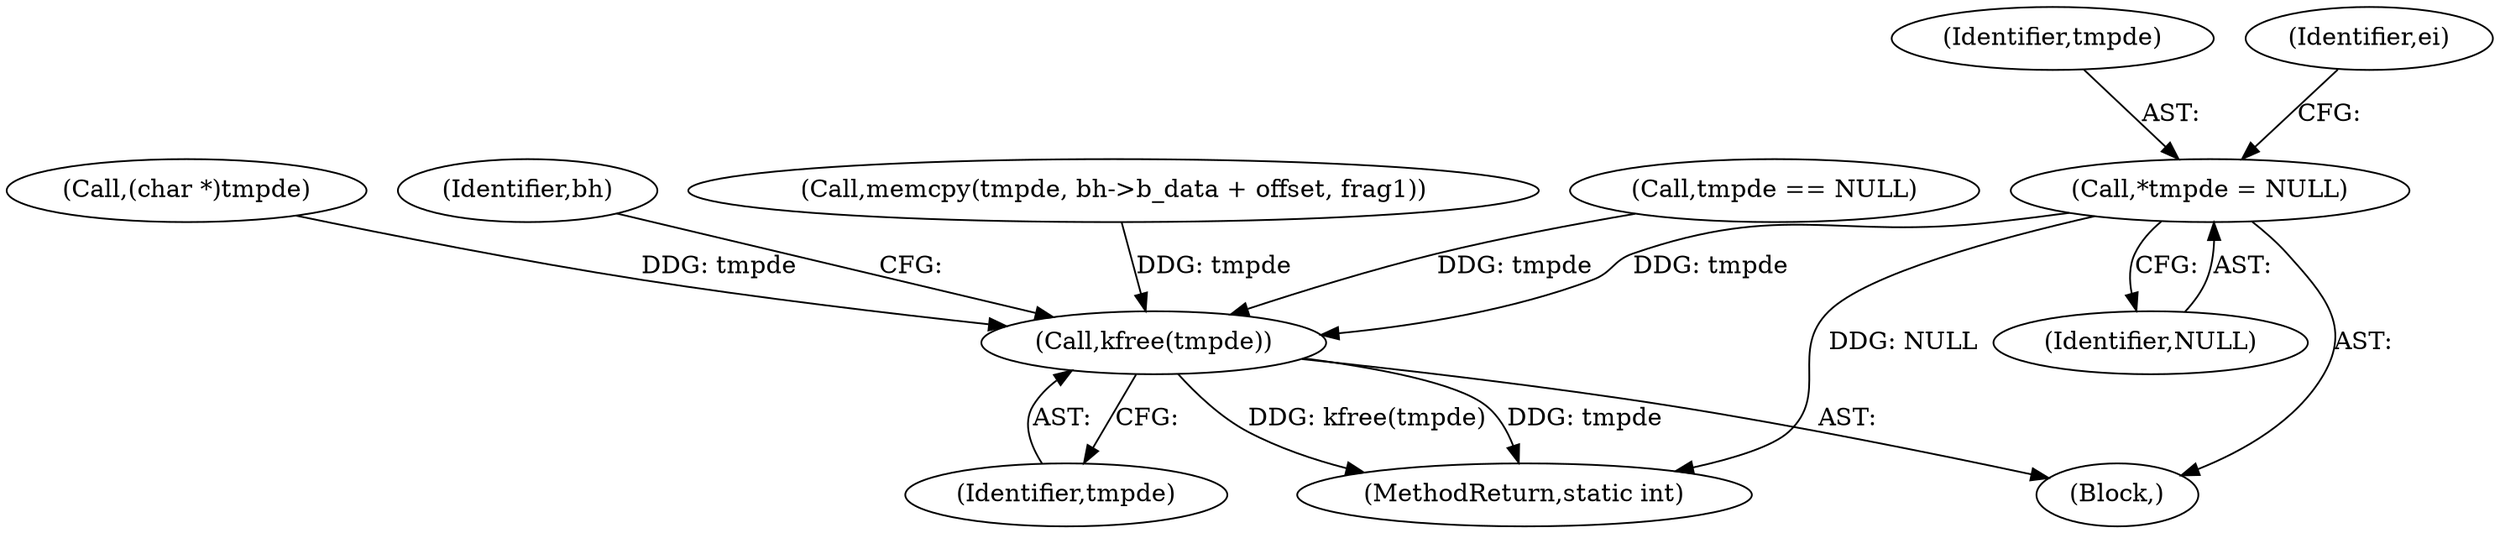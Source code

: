 digraph "0_linux_410dd3cf4c9b36f27ed4542ee18b1af5e68645a4_0@pointer" {
"1000145" [label="(Call,*tmpde = NULL)"];
"1000716" [label="(Call,kfree(tmpde))"];
"1000248" [label="(Call,(char *)tmpde)"];
"1000719" [label="(Identifier,bh)"];
"1000224" [label="(Call,memcpy(tmpde, bh->b_data + offset, frag1))"];
"1000145" [label="(Call,*tmpde = NULL)"];
"1000146" [label="(Identifier,tmpde)"];
"1000727" [label="(MethodReturn,static int)"];
"1000717" [label="(Identifier,tmpde)"];
"1000716" [label="(Call,kfree(tmpde))"];
"1000152" [label="(Identifier,ei)"];
"1000147" [label="(Identifier,NULL)"];
"1000115" [label="(Block,)"];
"1000215" [label="(Call,tmpde == NULL)"];
"1000145" -> "1000115"  [label="AST: "];
"1000145" -> "1000147"  [label="CFG: "];
"1000146" -> "1000145"  [label="AST: "];
"1000147" -> "1000145"  [label="AST: "];
"1000152" -> "1000145"  [label="CFG: "];
"1000145" -> "1000727"  [label="DDG: NULL"];
"1000145" -> "1000716"  [label="DDG: tmpde"];
"1000716" -> "1000115"  [label="AST: "];
"1000716" -> "1000717"  [label="CFG: "];
"1000717" -> "1000716"  [label="AST: "];
"1000719" -> "1000716"  [label="CFG: "];
"1000716" -> "1000727"  [label="DDG: kfree(tmpde)"];
"1000716" -> "1000727"  [label="DDG: tmpde"];
"1000224" -> "1000716"  [label="DDG: tmpde"];
"1000215" -> "1000716"  [label="DDG: tmpde"];
"1000248" -> "1000716"  [label="DDG: tmpde"];
}
